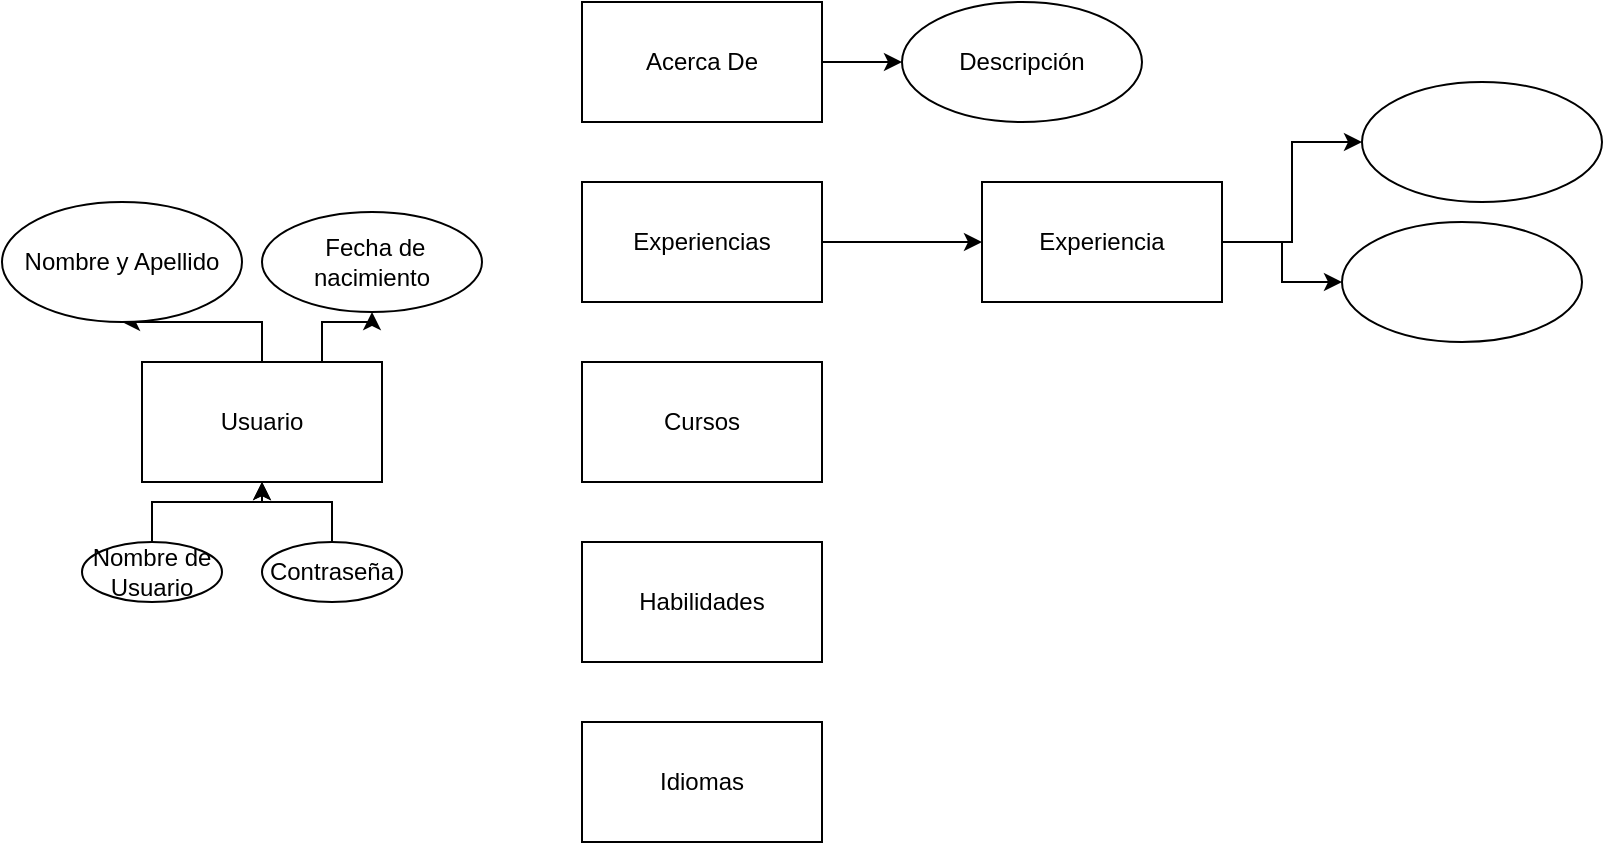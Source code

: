 <mxfile version="20.2.0" type="device"><diagram id="5x-2O4hxQ1MKnKFqFuZV" name="Página-1"><mxGraphModel dx="2249" dy="794" grid="1" gridSize="10" guides="1" tooltips="1" connect="1" arrows="1" fold="1" page="1" pageScale="1" pageWidth="827" pageHeight="1169" math="0" shadow="0"><root><mxCell id="0"/><mxCell id="1" parent="0"/><mxCell id="xp2JjYnEvrpJBoFimOy_-27" value="" style="edgeStyle=orthogonalEdgeStyle;rounded=0;orthogonalLoop=1;jettySize=auto;html=1;" edge="1" parent="1" source="xp2JjYnEvrpJBoFimOy_-1" target="xp2JjYnEvrpJBoFimOy_-26"><mxGeometry relative="1" as="geometry"/></mxCell><mxCell id="xp2JjYnEvrpJBoFimOy_-30" style="edgeStyle=orthogonalEdgeStyle;rounded=0;orthogonalLoop=1;jettySize=auto;html=1;exitX=0.75;exitY=0;exitDx=0;exitDy=0;" edge="1" parent="1" source="xp2JjYnEvrpJBoFimOy_-1" target="xp2JjYnEvrpJBoFimOy_-31"><mxGeometry relative="1" as="geometry"><mxPoint x="150" y="220" as="targetPoint"/></mxGeometry></mxCell><mxCell id="xp2JjYnEvrpJBoFimOy_-1" value="Usuario" style="rounded=0;whiteSpace=wrap;html=1;" vertex="1" parent="1"><mxGeometry x="30" y="260" width="120" height="60" as="geometry"/></mxCell><mxCell id="xp2JjYnEvrpJBoFimOy_-23" value="" style="edgeStyle=orthogonalEdgeStyle;rounded=0;orthogonalLoop=1;jettySize=auto;html=1;" edge="1" parent="1" source="xp2JjYnEvrpJBoFimOy_-3" target="xp2JjYnEvrpJBoFimOy_-22"><mxGeometry relative="1" as="geometry"/></mxCell><mxCell id="xp2JjYnEvrpJBoFimOy_-3" value="Acerca De" style="rounded=0;whiteSpace=wrap;html=1;" vertex="1" parent="1"><mxGeometry x="250" y="80" width="120" height="60" as="geometry"/></mxCell><mxCell id="xp2JjYnEvrpJBoFimOy_-35" value="" style="edgeStyle=orthogonalEdgeStyle;rounded=0;orthogonalLoop=1;jettySize=auto;html=1;entryX=0;entryY=0.5;entryDx=0;entryDy=0;" edge="1" parent="1" source="xp2JjYnEvrpJBoFimOy_-4" target="xp2JjYnEvrpJBoFimOy_-34"><mxGeometry relative="1" as="geometry"/></mxCell><mxCell id="xp2JjYnEvrpJBoFimOy_-4" value="Experiencias" style="rounded=0;whiteSpace=wrap;html=1;" vertex="1" parent="1"><mxGeometry x="250" y="170" width="120" height="60" as="geometry"/></mxCell><mxCell id="xp2JjYnEvrpJBoFimOy_-5" value="Cursos" style="rounded=0;whiteSpace=wrap;html=1;" vertex="1" parent="1"><mxGeometry x="250" y="260" width="120" height="60" as="geometry"/></mxCell><mxCell id="xp2JjYnEvrpJBoFimOy_-6" value="Habilidades" style="rounded=0;whiteSpace=wrap;html=1;" vertex="1" parent="1"><mxGeometry x="250" y="350" width="120" height="60" as="geometry"/></mxCell><mxCell id="xp2JjYnEvrpJBoFimOy_-7" value="Idiomas" style="rounded=0;whiteSpace=wrap;html=1;" vertex="1" parent="1"><mxGeometry x="250" y="440" width="120" height="60" as="geometry"/></mxCell><mxCell id="xp2JjYnEvrpJBoFimOy_-20" value="" style="edgeStyle=orthogonalEdgeStyle;rounded=0;orthogonalLoop=1;jettySize=auto;html=1;" edge="1" parent="1" source="xp2JjYnEvrpJBoFimOy_-8" target="xp2JjYnEvrpJBoFimOy_-1"><mxGeometry relative="1" as="geometry"/></mxCell><mxCell id="xp2JjYnEvrpJBoFimOy_-8" value="Nombre de Usuario" style="ellipse;whiteSpace=wrap;html=1;" vertex="1" parent="1"><mxGeometry y="350" width="70" height="30" as="geometry"/></mxCell><mxCell id="xp2JjYnEvrpJBoFimOy_-21" value="" style="edgeStyle=orthogonalEdgeStyle;rounded=0;orthogonalLoop=1;jettySize=auto;html=1;" edge="1" parent="1" source="xp2JjYnEvrpJBoFimOy_-9" target="xp2JjYnEvrpJBoFimOy_-1"><mxGeometry relative="1" as="geometry"/></mxCell><mxCell id="xp2JjYnEvrpJBoFimOy_-9" value="Contraseña" style="ellipse;whiteSpace=wrap;html=1;" vertex="1" parent="1"><mxGeometry x="90" y="350" width="70" height="30" as="geometry"/></mxCell><mxCell id="xp2JjYnEvrpJBoFimOy_-22" value="Descripción" style="ellipse;whiteSpace=wrap;html=1;rounded=0;" vertex="1" parent="1"><mxGeometry x="410" y="80" width="120" height="60" as="geometry"/></mxCell><mxCell id="xp2JjYnEvrpJBoFimOy_-26" value="Nombre y Apellido" style="ellipse;whiteSpace=wrap;html=1;rounded=0;" vertex="1" parent="1"><mxGeometry x="-40" y="180" width="120" height="60" as="geometry"/></mxCell><mxCell id="xp2JjYnEvrpJBoFimOy_-31" value="&amp;nbsp;Fecha de nacimiento" style="ellipse;whiteSpace=wrap;html=1;" vertex="1" parent="1"><mxGeometry x="90" y="185" width="110" height="50" as="geometry"/></mxCell><mxCell id="xp2JjYnEvrpJBoFimOy_-37" value="" style="edgeStyle=orthogonalEdgeStyle;rounded=0;orthogonalLoop=1;jettySize=auto;html=1;" edge="1" parent="1" source="xp2JjYnEvrpJBoFimOy_-34" target="xp2JjYnEvrpJBoFimOy_-36"><mxGeometry relative="1" as="geometry"/></mxCell><mxCell id="xp2JjYnEvrpJBoFimOy_-39" style="edgeStyle=orthogonalEdgeStyle;rounded=0;orthogonalLoop=1;jettySize=auto;html=1;" edge="1" parent="1" source="xp2JjYnEvrpJBoFimOy_-34" target="xp2JjYnEvrpJBoFimOy_-38"><mxGeometry relative="1" as="geometry"/></mxCell><mxCell id="xp2JjYnEvrpJBoFimOy_-34" value="Experiencia" style="whiteSpace=wrap;html=1;rounded=0;" vertex="1" parent="1"><mxGeometry x="450" y="170" width="120" height="60" as="geometry"/></mxCell><mxCell id="xp2JjYnEvrpJBoFimOy_-36" value="" style="ellipse;whiteSpace=wrap;html=1;rounded=0;" vertex="1" parent="1"><mxGeometry x="640" y="120" width="120" height="60" as="geometry"/></mxCell><mxCell id="xp2JjYnEvrpJBoFimOy_-38" value="" style="ellipse;whiteSpace=wrap;html=1;rounded=0;" vertex="1" parent="1"><mxGeometry x="630" y="190" width="120" height="60" as="geometry"/></mxCell></root></mxGraphModel></diagram></mxfile>